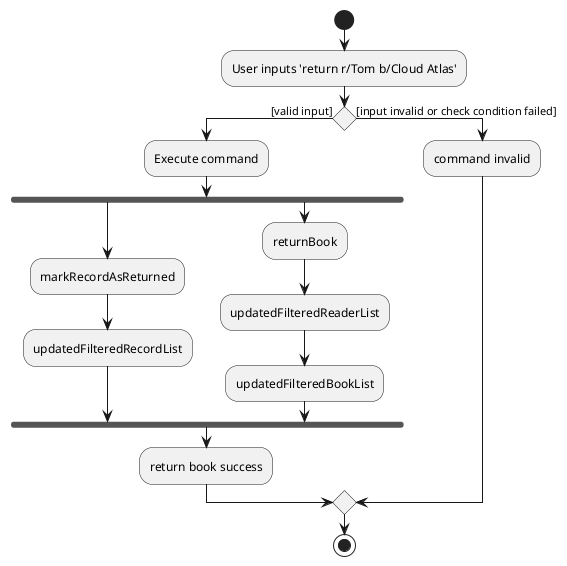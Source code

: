 @startuml
start
:User inputs 'return r/Tom b/Cloud Atlas';

'Since the beta syntax does not support placing the condition outside the
'diamond we place it as the true branch instead.

if () then ([valid input])
    :Execute command;
    fork
        :markRecordAsReturned;
        :updatedFilteredRecordList;
    fork again
        :returnBook;
        :updatedFilteredReaderList;
        :updatedFilteredBookList;
    end fork
    :return book success;
else ([input invalid or check condition failed])
    :command invalid;
endif
stop
@enduml
